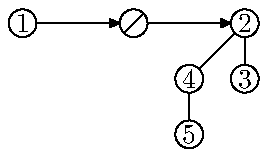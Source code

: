 
%%%%%%%%%%%%%%%%%%%%%%%%%%%%%%%%%%%%%%%%%%%%%%%%%%%%%%%%%%%%%
%% PRIMITIVE BLOCKS

vardef circle(expr c, r, s) = 
  begingroup
  save p;
  path p;
  p = (c+(0,-r))..(c+(-r,0))..(c+(0,r))..(c+(r,0))..cycle;
  draw p;
  label(s,c);
  p
  endgroup
enddef;

vardef nil(expr c, r) = 
  begingroup
  save p;
  path p;
  p = (c-(0,r))..(c-(r,0))..(c+(0,r))..(c+(r,0))..cycle;
  draw p;
  draw (c+(r,r))..c cutbefore p;
  draw (c..c-(r,r)) cutafter p;
  draw (c+(-r,r))..c cutbefore p;
  draw (c..c+(r,-r)) cutafter p;
  p
  endgroup
enddef;

vardef skip(expr c, r) = 
  begingroup
  save p;
  path p;
  p = (c-(0,r))..(c-(r,0))..(c+(0,r))..(c+(r,0))..cycle;
  draw p;
  draw (c+(r,r))..c cutbefore p;
  draw (c..c-(r,r)) cutafter p;
  p
  endgroup
enddef;

%%%%%%%%%%%%%%%%%%%%%%%%%%%%%%%%%%%%%%%%%%%%%%%%%%%%%%%%%%%%%
%% Global constants

numeric s;
s = 15;

color blockcolor;
blockcolor = .9 white;

beginfig(1);
pair a,b,c,d,e,f,g;
path x,y,z,u,v,w,t;
numeric r;
numeric l;
l = 20;
r = 5;
a = (100,100);
a - b = (0,l);
c - d = (0,l);
b - c = (l,0);

x = circle(a,r,"2");
y = circle(b,r,"3");
draw a--b cutafter y cutbefore x;

u = circle(c,r,"4");
v = circle(d,r,"5");
draw c--d cutafter v cutbefore u;

draw a--c cutafter u cutbefore x;

g - a = 2*(l,0);
a - f = 2*(l,0);
f - e = 2*(l,0);
%t = nil (g,r);
w = skip(f,r);
z = circle(e,r,"1");
%drawarrow a--g cutafter t cutbefore x;
drawarrow f--a cutafter x cutbefore w;
drawarrow e--f cutafter w cutbefore z;
endfig;

end;

Skip
Skip
Cons (Tree 2 (ConsF (Tree 4 (ConsF (Tree 5 NilF) NilF)) (ConsF (Tree 3 NilF) NilF))) 
Skip
Cons (Tree 0 (ConsF (Tree 11 (ConsF (Tree 16 (ConsF (Tree 17 (ConsF (Tree 18 NilF) NilF))
                                             (ConsF (Tree 19 NilF) NilF)))
                             (ConsF (Tree 12 (ConsF (Tree 13 NilF) NilF))
			     (ConsF (Tree 14 NilF)
			     NilF)))) 
             (ConsF (Tree 1 (ConsF (Tree 6 (ConsF (Tree 7 NilF) NilF))
                            (ConsF (Tree 9 NilF)
			    NilF)))
	     (ConsF (Tree 10 (ConsF (Tree 15 NilF) NilF))
	     (ConsF (Tree 8 NilF)
	     NilF)))))
Nil


%def machine(expr scale, p, l) =
%  begingroup
%  save A,B,C,D,E,F,L;
%  pair A,B,C,D,E,F;
%  %drawing commands...
%  C = p;
%  D-C = (scale,0);
%  B-A = F-E = .5(scale,0);
%  C-B = D-E = (0,scale);
%  fill B--C--D--E--cycle withcolor blockcolor;
%  draw A--B--C--D--E--F;
%  pair L;
%  L = .5[C,E];
%  label(l,L);
%  endgroup
%enddef;
%
%%%%% special pipe thing
%def compilerPipe(expr scale, fst, snd) =
%  snd = fst + (3,0)*scale;
%enddef;
%
%%%%% later
%def nameCompiler(expr scale,P,txt) =
%  label(txt,P+(scale,scale)/2);
%enddef;
